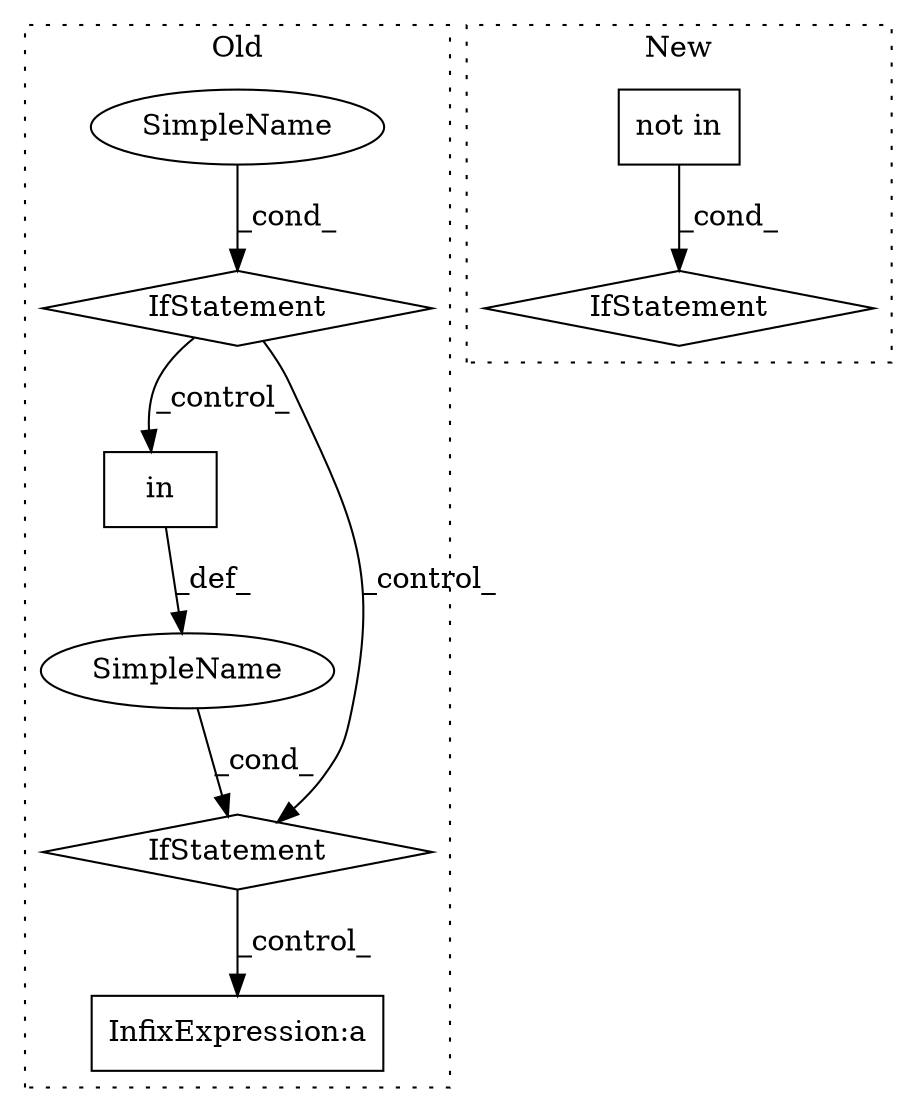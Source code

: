digraph G {
subgraph cluster0 {
1 [label="in" a="105" s="1077" l="22" shape="box"];
4 [label="IfStatement" a="25" s="1064,1162" l="4,2" shape="diamond"];
5 [label="SimpleName" a="42" s="" l="" shape="ellipse"];
6 [label="IfStatement" a="25" s="924,952" l="4,2" shape="diamond"];
7 [label="InfixExpression:a" a="27" s="1290" l="3" shape="box"];
8 [label="SimpleName" a="42" s="" l="" shape="ellipse"];
label = "Old";
style="dotted";
}
subgraph cluster1 {
2 [label="not in" a="108" s="1220" l="26" shape="box"];
3 [label="IfStatement" a="25" s="1210,1246" l="10,2" shape="diamond"];
label = "New";
style="dotted";
}
1 -> 8 [label="_def_"];
2 -> 3 [label="_cond_"];
4 -> 7 [label="_control_"];
5 -> 6 [label="_cond_"];
6 -> 1 [label="_control_"];
6 -> 4 [label="_control_"];
8 -> 4 [label="_cond_"];
}